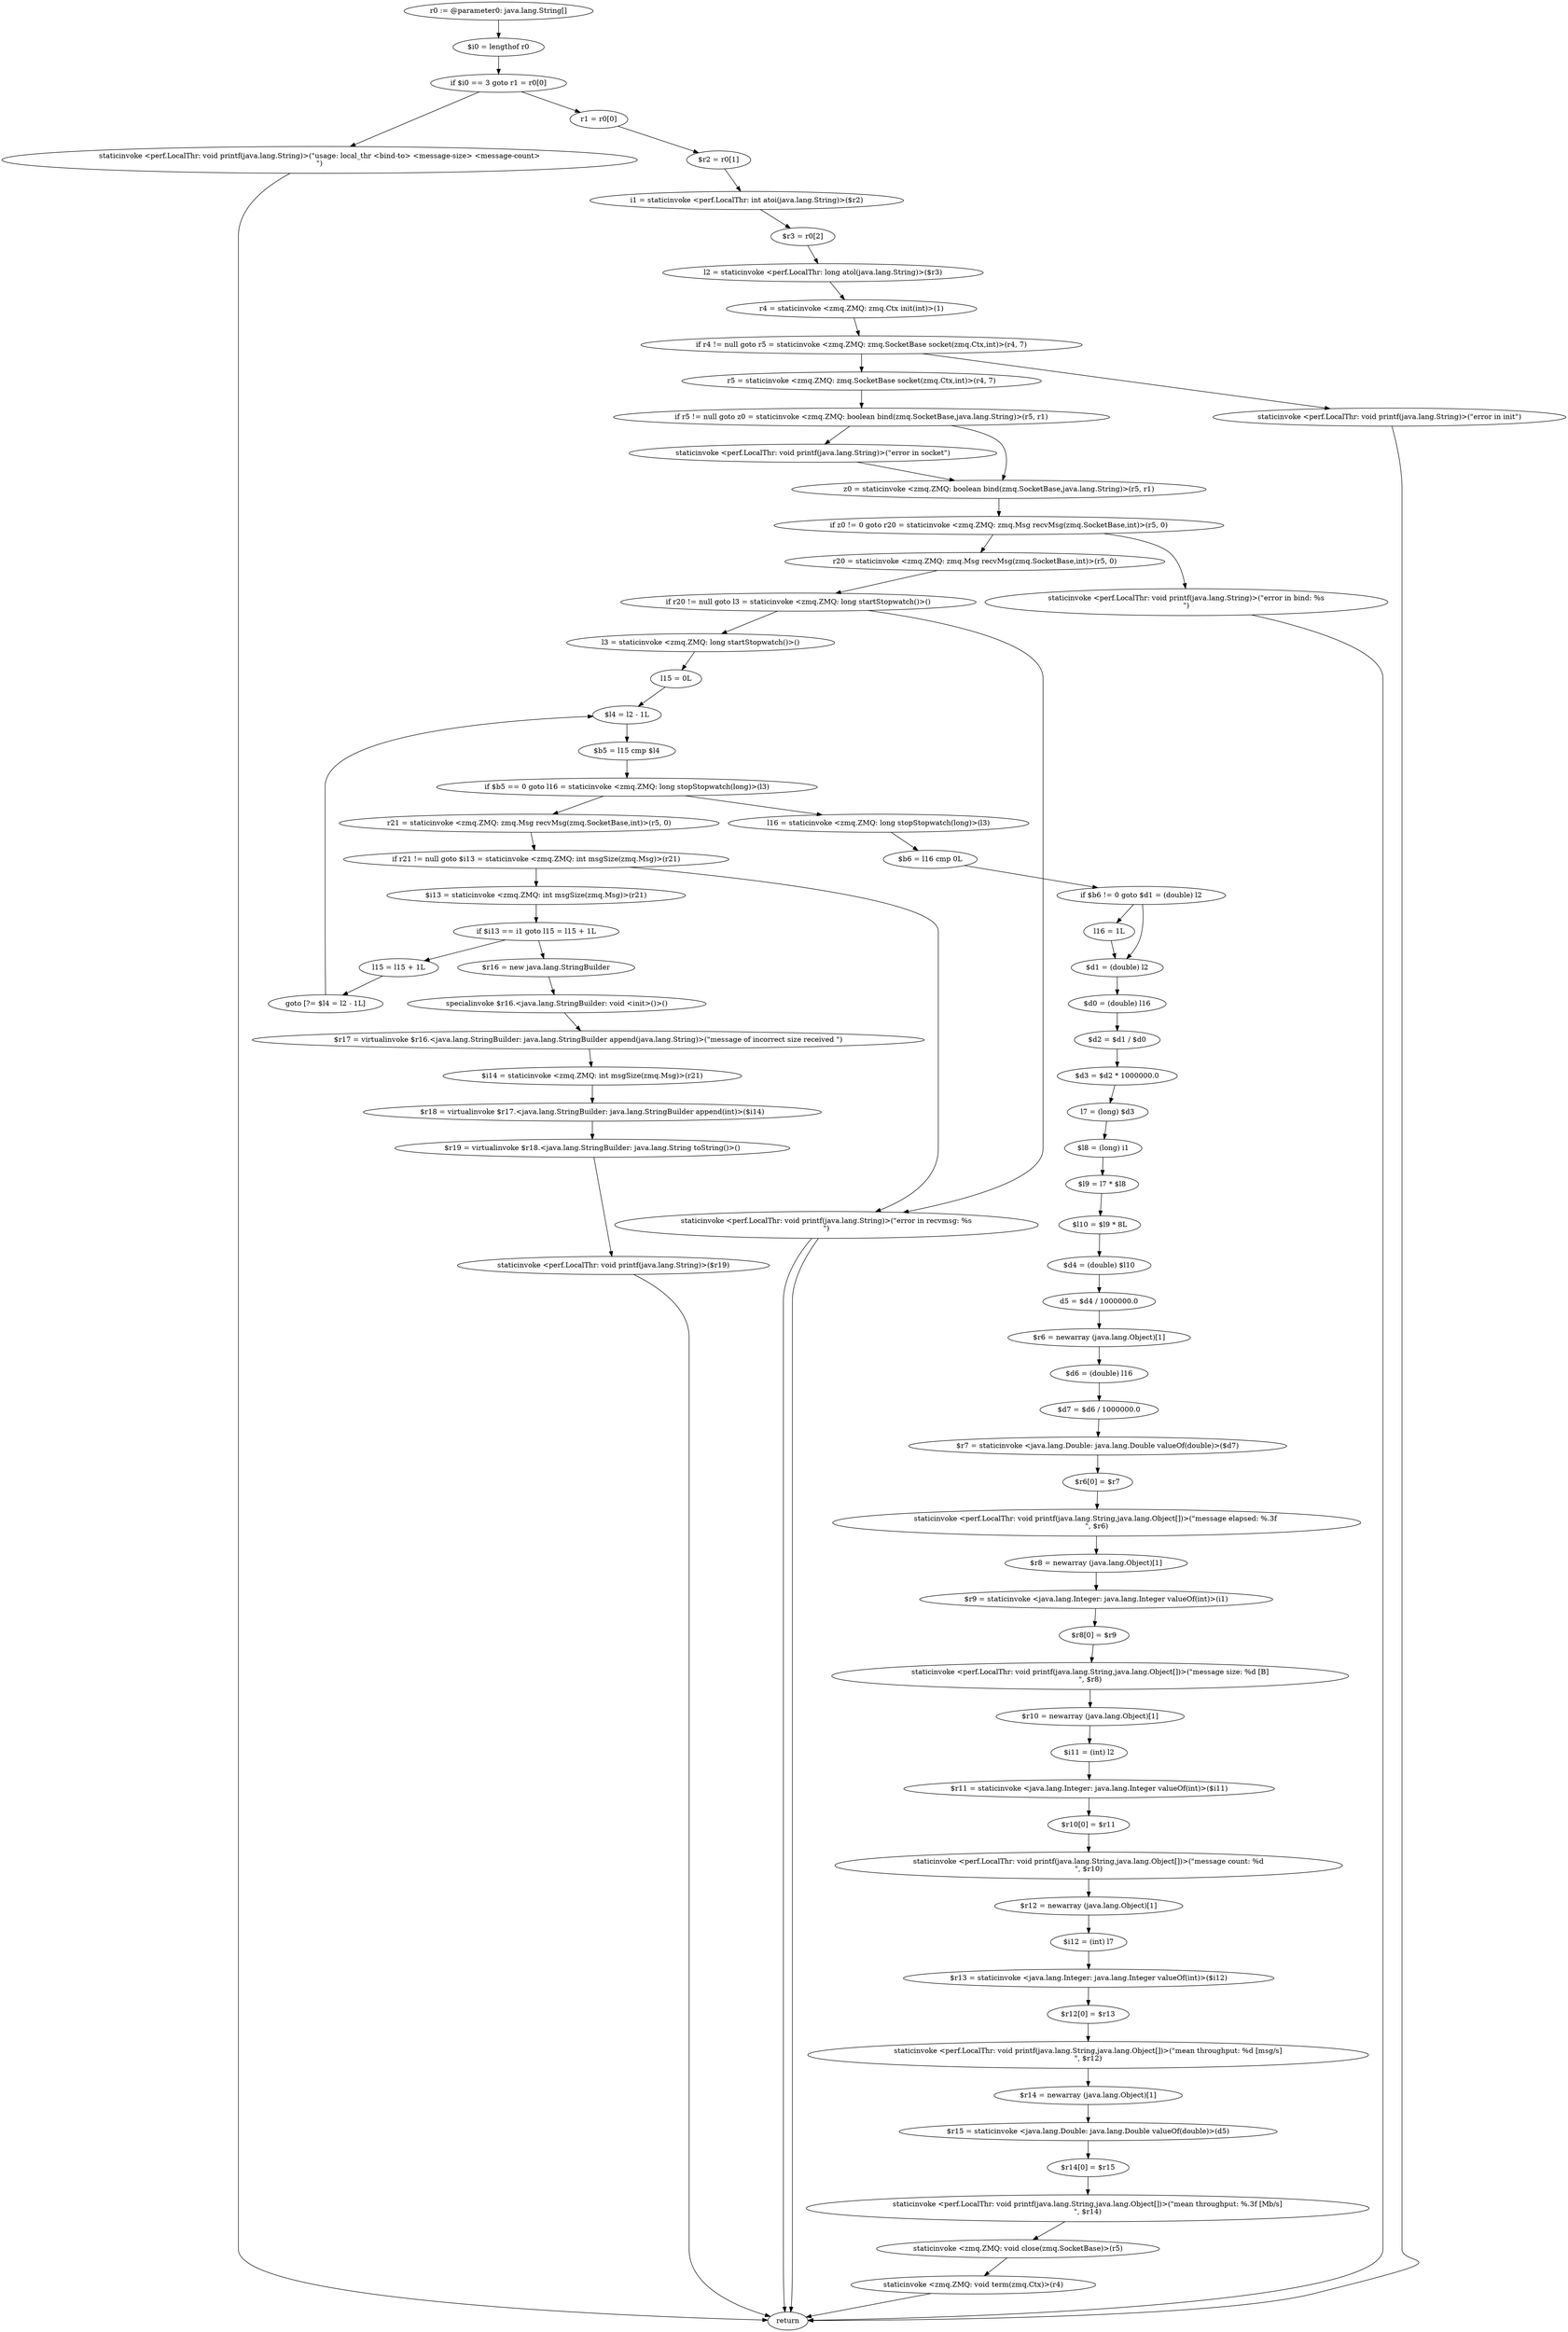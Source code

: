 digraph "unitGraph" {
    "r0 := @parameter0: java.lang.String[]"
    "$i0 = lengthof r0"
    "if $i0 == 3 goto r1 = r0[0]"
    "staticinvoke <perf.LocalThr: void printf(java.lang.String)>(\"usage: local_thr <bind-to> <message-size> <message-count>\n\")"
    "return"
    "r1 = r0[0]"
    "$r2 = r0[1]"
    "i1 = staticinvoke <perf.LocalThr: int atoi(java.lang.String)>($r2)"
    "$r3 = r0[2]"
    "l2 = staticinvoke <perf.LocalThr: long atol(java.lang.String)>($r3)"
    "r4 = staticinvoke <zmq.ZMQ: zmq.Ctx init(int)>(1)"
    "if r4 != null goto r5 = staticinvoke <zmq.ZMQ: zmq.SocketBase socket(zmq.Ctx,int)>(r4, 7)"
    "staticinvoke <perf.LocalThr: void printf(java.lang.String)>(\"error in init\")"
    "r5 = staticinvoke <zmq.ZMQ: zmq.SocketBase socket(zmq.Ctx,int)>(r4, 7)"
    "if r5 != null goto z0 = staticinvoke <zmq.ZMQ: boolean bind(zmq.SocketBase,java.lang.String)>(r5, r1)"
    "staticinvoke <perf.LocalThr: void printf(java.lang.String)>(\"error in socket\")"
    "z0 = staticinvoke <zmq.ZMQ: boolean bind(zmq.SocketBase,java.lang.String)>(r5, r1)"
    "if z0 != 0 goto r20 = staticinvoke <zmq.ZMQ: zmq.Msg recvMsg(zmq.SocketBase,int)>(r5, 0)"
    "staticinvoke <perf.LocalThr: void printf(java.lang.String)>(\"error in bind: %s\n\")"
    "r20 = staticinvoke <zmq.ZMQ: zmq.Msg recvMsg(zmq.SocketBase,int)>(r5, 0)"
    "if r20 != null goto l3 = staticinvoke <zmq.ZMQ: long startStopwatch()>()"
    "staticinvoke <perf.LocalThr: void printf(java.lang.String)>(\"error in recvmsg: %s\n\")"
    "l3 = staticinvoke <zmq.ZMQ: long startStopwatch()>()"
    "l15 = 0L"
    "$l4 = l2 - 1L"
    "$b5 = l15 cmp $l4"
    "if $b5 == 0 goto l16 = staticinvoke <zmq.ZMQ: long stopStopwatch(long)>(l3)"
    "r21 = staticinvoke <zmq.ZMQ: zmq.Msg recvMsg(zmq.SocketBase,int)>(r5, 0)"
    "if r21 != null goto $i13 = staticinvoke <zmq.ZMQ: int msgSize(zmq.Msg)>(r21)"
    "$i13 = staticinvoke <zmq.ZMQ: int msgSize(zmq.Msg)>(r21)"
    "if $i13 == i1 goto l15 = l15 + 1L"
    "$r16 = new java.lang.StringBuilder"
    "specialinvoke $r16.<java.lang.StringBuilder: void <init>()>()"
    "$r17 = virtualinvoke $r16.<java.lang.StringBuilder: java.lang.StringBuilder append(java.lang.String)>(\"message of incorrect size received \")"
    "$i14 = staticinvoke <zmq.ZMQ: int msgSize(zmq.Msg)>(r21)"
    "$r18 = virtualinvoke $r17.<java.lang.StringBuilder: java.lang.StringBuilder append(int)>($i14)"
    "$r19 = virtualinvoke $r18.<java.lang.StringBuilder: java.lang.String toString()>()"
    "staticinvoke <perf.LocalThr: void printf(java.lang.String)>($r19)"
    "l15 = l15 + 1L"
    "goto [?= $l4 = l2 - 1L]"
    "l16 = staticinvoke <zmq.ZMQ: long stopStopwatch(long)>(l3)"
    "$b6 = l16 cmp 0L"
    "if $b6 != 0 goto $d1 = (double) l2"
    "l16 = 1L"
    "$d1 = (double) l2"
    "$d0 = (double) l16"
    "$d2 = $d1 / $d0"
    "$d3 = $d2 * 1000000.0"
    "l7 = (long) $d3"
    "$l8 = (long) i1"
    "$l9 = l7 * $l8"
    "$l10 = $l9 * 8L"
    "$d4 = (double) $l10"
    "d5 = $d4 / 1000000.0"
    "$r6 = newarray (java.lang.Object)[1]"
    "$d6 = (double) l16"
    "$d7 = $d6 / 1000000.0"
    "$r7 = staticinvoke <java.lang.Double: java.lang.Double valueOf(double)>($d7)"
    "$r6[0] = $r7"
    "staticinvoke <perf.LocalThr: void printf(java.lang.String,java.lang.Object[])>(\"message elapsed: %.3f \n\", $r6)"
    "$r8 = newarray (java.lang.Object)[1]"
    "$r9 = staticinvoke <java.lang.Integer: java.lang.Integer valueOf(int)>(i1)"
    "$r8[0] = $r9"
    "staticinvoke <perf.LocalThr: void printf(java.lang.String,java.lang.Object[])>(\"message size: %d [B]\n\", $r8)"
    "$r10 = newarray (java.lang.Object)[1]"
    "$i11 = (int) l2"
    "$r11 = staticinvoke <java.lang.Integer: java.lang.Integer valueOf(int)>($i11)"
    "$r10[0] = $r11"
    "staticinvoke <perf.LocalThr: void printf(java.lang.String,java.lang.Object[])>(\"message count: %d\n\", $r10)"
    "$r12 = newarray (java.lang.Object)[1]"
    "$i12 = (int) l7"
    "$r13 = staticinvoke <java.lang.Integer: java.lang.Integer valueOf(int)>($i12)"
    "$r12[0] = $r13"
    "staticinvoke <perf.LocalThr: void printf(java.lang.String,java.lang.Object[])>(\"mean throughput: %d [msg/s]\n\", $r12)"
    "$r14 = newarray (java.lang.Object)[1]"
    "$r15 = staticinvoke <java.lang.Double: java.lang.Double valueOf(double)>(d5)"
    "$r14[0] = $r15"
    "staticinvoke <perf.LocalThr: void printf(java.lang.String,java.lang.Object[])>(\"mean throughput: %.3f [Mb/s]\n\", $r14)"
    "staticinvoke <zmq.ZMQ: void close(zmq.SocketBase)>(r5)"
    "staticinvoke <zmq.ZMQ: void term(zmq.Ctx)>(r4)"
    "r0 := @parameter0: java.lang.String[]"->"$i0 = lengthof r0";
    "$i0 = lengthof r0"->"if $i0 == 3 goto r1 = r0[0]";
    "if $i0 == 3 goto r1 = r0[0]"->"staticinvoke <perf.LocalThr: void printf(java.lang.String)>(\"usage: local_thr <bind-to> <message-size> <message-count>\n\")";
    "if $i0 == 3 goto r1 = r0[0]"->"r1 = r0[0]";
    "staticinvoke <perf.LocalThr: void printf(java.lang.String)>(\"usage: local_thr <bind-to> <message-size> <message-count>\n\")"->"return";
    "r1 = r0[0]"->"$r2 = r0[1]";
    "$r2 = r0[1]"->"i1 = staticinvoke <perf.LocalThr: int atoi(java.lang.String)>($r2)";
    "i1 = staticinvoke <perf.LocalThr: int atoi(java.lang.String)>($r2)"->"$r3 = r0[2]";
    "$r3 = r0[2]"->"l2 = staticinvoke <perf.LocalThr: long atol(java.lang.String)>($r3)";
    "l2 = staticinvoke <perf.LocalThr: long atol(java.lang.String)>($r3)"->"r4 = staticinvoke <zmq.ZMQ: zmq.Ctx init(int)>(1)";
    "r4 = staticinvoke <zmq.ZMQ: zmq.Ctx init(int)>(1)"->"if r4 != null goto r5 = staticinvoke <zmq.ZMQ: zmq.SocketBase socket(zmq.Ctx,int)>(r4, 7)";
    "if r4 != null goto r5 = staticinvoke <zmq.ZMQ: zmq.SocketBase socket(zmq.Ctx,int)>(r4, 7)"->"staticinvoke <perf.LocalThr: void printf(java.lang.String)>(\"error in init\")";
    "if r4 != null goto r5 = staticinvoke <zmq.ZMQ: zmq.SocketBase socket(zmq.Ctx,int)>(r4, 7)"->"r5 = staticinvoke <zmq.ZMQ: zmq.SocketBase socket(zmq.Ctx,int)>(r4, 7)";
    "staticinvoke <perf.LocalThr: void printf(java.lang.String)>(\"error in init\")"->"return";
    "r5 = staticinvoke <zmq.ZMQ: zmq.SocketBase socket(zmq.Ctx,int)>(r4, 7)"->"if r5 != null goto z0 = staticinvoke <zmq.ZMQ: boolean bind(zmq.SocketBase,java.lang.String)>(r5, r1)";
    "if r5 != null goto z0 = staticinvoke <zmq.ZMQ: boolean bind(zmq.SocketBase,java.lang.String)>(r5, r1)"->"staticinvoke <perf.LocalThr: void printf(java.lang.String)>(\"error in socket\")";
    "if r5 != null goto z0 = staticinvoke <zmq.ZMQ: boolean bind(zmq.SocketBase,java.lang.String)>(r5, r1)"->"z0 = staticinvoke <zmq.ZMQ: boolean bind(zmq.SocketBase,java.lang.String)>(r5, r1)";
    "staticinvoke <perf.LocalThr: void printf(java.lang.String)>(\"error in socket\")"->"z0 = staticinvoke <zmq.ZMQ: boolean bind(zmq.SocketBase,java.lang.String)>(r5, r1)";
    "z0 = staticinvoke <zmq.ZMQ: boolean bind(zmq.SocketBase,java.lang.String)>(r5, r1)"->"if z0 != 0 goto r20 = staticinvoke <zmq.ZMQ: zmq.Msg recvMsg(zmq.SocketBase,int)>(r5, 0)";
    "if z0 != 0 goto r20 = staticinvoke <zmq.ZMQ: zmq.Msg recvMsg(zmq.SocketBase,int)>(r5, 0)"->"staticinvoke <perf.LocalThr: void printf(java.lang.String)>(\"error in bind: %s\n\")";
    "if z0 != 0 goto r20 = staticinvoke <zmq.ZMQ: zmq.Msg recvMsg(zmq.SocketBase,int)>(r5, 0)"->"r20 = staticinvoke <zmq.ZMQ: zmq.Msg recvMsg(zmq.SocketBase,int)>(r5, 0)";
    "staticinvoke <perf.LocalThr: void printf(java.lang.String)>(\"error in bind: %s\n\")"->"return";
    "r20 = staticinvoke <zmq.ZMQ: zmq.Msg recvMsg(zmq.SocketBase,int)>(r5, 0)"->"if r20 != null goto l3 = staticinvoke <zmq.ZMQ: long startStopwatch()>()";
    "if r20 != null goto l3 = staticinvoke <zmq.ZMQ: long startStopwatch()>()"->"staticinvoke <perf.LocalThr: void printf(java.lang.String)>(\"error in recvmsg: %s\n\")";
    "if r20 != null goto l3 = staticinvoke <zmq.ZMQ: long startStopwatch()>()"->"l3 = staticinvoke <zmq.ZMQ: long startStopwatch()>()";
    "staticinvoke <perf.LocalThr: void printf(java.lang.String)>(\"error in recvmsg: %s\n\")"->"return";
    "l3 = staticinvoke <zmq.ZMQ: long startStopwatch()>()"->"l15 = 0L";
    "l15 = 0L"->"$l4 = l2 - 1L";
    "$l4 = l2 - 1L"->"$b5 = l15 cmp $l4";
    "$b5 = l15 cmp $l4"->"if $b5 == 0 goto l16 = staticinvoke <zmq.ZMQ: long stopStopwatch(long)>(l3)";
    "if $b5 == 0 goto l16 = staticinvoke <zmq.ZMQ: long stopStopwatch(long)>(l3)"->"r21 = staticinvoke <zmq.ZMQ: zmq.Msg recvMsg(zmq.SocketBase,int)>(r5, 0)";
    "if $b5 == 0 goto l16 = staticinvoke <zmq.ZMQ: long stopStopwatch(long)>(l3)"->"l16 = staticinvoke <zmq.ZMQ: long stopStopwatch(long)>(l3)";
    "r21 = staticinvoke <zmq.ZMQ: zmq.Msg recvMsg(zmq.SocketBase,int)>(r5, 0)"->"if r21 != null goto $i13 = staticinvoke <zmq.ZMQ: int msgSize(zmq.Msg)>(r21)";
    "if r21 != null goto $i13 = staticinvoke <zmq.ZMQ: int msgSize(zmq.Msg)>(r21)"->"staticinvoke <perf.LocalThr: void printf(java.lang.String)>(\"error in recvmsg: %s\n\")";
    "if r21 != null goto $i13 = staticinvoke <zmq.ZMQ: int msgSize(zmq.Msg)>(r21)"->"$i13 = staticinvoke <zmq.ZMQ: int msgSize(zmq.Msg)>(r21)";
    "staticinvoke <perf.LocalThr: void printf(java.lang.String)>(\"error in recvmsg: %s\n\")"->"return";
    "$i13 = staticinvoke <zmq.ZMQ: int msgSize(zmq.Msg)>(r21)"->"if $i13 == i1 goto l15 = l15 + 1L";
    "if $i13 == i1 goto l15 = l15 + 1L"->"$r16 = new java.lang.StringBuilder";
    "if $i13 == i1 goto l15 = l15 + 1L"->"l15 = l15 + 1L";
    "$r16 = new java.lang.StringBuilder"->"specialinvoke $r16.<java.lang.StringBuilder: void <init>()>()";
    "specialinvoke $r16.<java.lang.StringBuilder: void <init>()>()"->"$r17 = virtualinvoke $r16.<java.lang.StringBuilder: java.lang.StringBuilder append(java.lang.String)>(\"message of incorrect size received \")";
    "$r17 = virtualinvoke $r16.<java.lang.StringBuilder: java.lang.StringBuilder append(java.lang.String)>(\"message of incorrect size received \")"->"$i14 = staticinvoke <zmq.ZMQ: int msgSize(zmq.Msg)>(r21)";
    "$i14 = staticinvoke <zmq.ZMQ: int msgSize(zmq.Msg)>(r21)"->"$r18 = virtualinvoke $r17.<java.lang.StringBuilder: java.lang.StringBuilder append(int)>($i14)";
    "$r18 = virtualinvoke $r17.<java.lang.StringBuilder: java.lang.StringBuilder append(int)>($i14)"->"$r19 = virtualinvoke $r18.<java.lang.StringBuilder: java.lang.String toString()>()";
    "$r19 = virtualinvoke $r18.<java.lang.StringBuilder: java.lang.String toString()>()"->"staticinvoke <perf.LocalThr: void printf(java.lang.String)>($r19)";
    "staticinvoke <perf.LocalThr: void printf(java.lang.String)>($r19)"->"return";
    "l15 = l15 + 1L"->"goto [?= $l4 = l2 - 1L]";
    "goto [?= $l4 = l2 - 1L]"->"$l4 = l2 - 1L";
    "l16 = staticinvoke <zmq.ZMQ: long stopStopwatch(long)>(l3)"->"$b6 = l16 cmp 0L";
    "$b6 = l16 cmp 0L"->"if $b6 != 0 goto $d1 = (double) l2";
    "if $b6 != 0 goto $d1 = (double) l2"->"l16 = 1L";
    "if $b6 != 0 goto $d1 = (double) l2"->"$d1 = (double) l2";
    "l16 = 1L"->"$d1 = (double) l2";
    "$d1 = (double) l2"->"$d0 = (double) l16";
    "$d0 = (double) l16"->"$d2 = $d1 / $d0";
    "$d2 = $d1 / $d0"->"$d3 = $d2 * 1000000.0";
    "$d3 = $d2 * 1000000.0"->"l7 = (long) $d3";
    "l7 = (long) $d3"->"$l8 = (long) i1";
    "$l8 = (long) i1"->"$l9 = l7 * $l8";
    "$l9 = l7 * $l8"->"$l10 = $l9 * 8L";
    "$l10 = $l9 * 8L"->"$d4 = (double) $l10";
    "$d4 = (double) $l10"->"d5 = $d4 / 1000000.0";
    "d5 = $d4 / 1000000.0"->"$r6 = newarray (java.lang.Object)[1]";
    "$r6 = newarray (java.lang.Object)[1]"->"$d6 = (double) l16";
    "$d6 = (double) l16"->"$d7 = $d6 / 1000000.0";
    "$d7 = $d6 / 1000000.0"->"$r7 = staticinvoke <java.lang.Double: java.lang.Double valueOf(double)>($d7)";
    "$r7 = staticinvoke <java.lang.Double: java.lang.Double valueOf(double)>($d7)"->"$r6[0] = $r7";
    "$r6[0] = $r7"->"staticinvoke <perf.LocalThr: void printf(java.lang.String,java.lang.Object[])>(\"message elapsed: %.3f \n\", $r6)";
    "staticinvoke <perf.LocalThr: void printf(java.lang.String,java.lang.Object[])>(\"message elapsed: %.3f \n\", $r6)"->"$r8 = newarray (java.lang.Object)[1]";
    "$r8 = newarray (java.lang.Object)[1]"->"$r9 = staticinvoke <java.lang.Integer: java.lang.Integer valueOf(int)>(i1)";
    "$r9 = staticinvoke <java.lang.Integer: java.lang.Integer valueOf(int)>(i1)"->"$r8[0] = $r9";
    "$r8[0] = $r9"->"staticinvoke <perf.LocalThr: void printf(java.lang.String,java.lang.Object[])>(\"message size: %d [B]\n\", $r8)";
    "staticinvoke <perf.LocalThr: void printf(java.lang.String,java.lang.Object[])>(\"message size: %d [B]\n\", $r8)"->"$r10 = newarray (java.lang.Object)[1]";
    "$r10 = newarray (java.lang.Object)[1]"->"$i11 = (int) l2";
    "$i11 = (int) l2"->"$r11 = staticinvoke <java.lang.Integer: java.lang.Integer valueOf(int)>($i11)";
    "$r11 = staticinvoke <java.lang.Integer: java.lang.Integer valueOf(int)>($i11)"->"$r10[0] = $r11";
    "$r10[0] = $r11"->"staticinvoke <perf.LocalThr: void printf(java.lang.String,java.lang.Object[])>(\"message count: %d\n\", $r10)";
    "staticinvoke <perf.LocalThr: void printf(java.lang.String,java.lang.Object[])>(\"message count: %d\n\", $r10)"->"$r12 = newarray (java.lang.Object)[1]";
    "$r12 = newarray (java.lang.Object)[1]"->"$i12 = (int) l7";
    "$i12 = (int) l7"->"$r13 = staticinvoke <java.lang.Integer: java.lang.Integer valueOf(int)>($i12)";
    "$r13 = staticinvoke <java.lang.Integer: java.lang.Integer valueOf(int)>($i12)"->"$r12[0] = $r13";
    "$r12[0] = $r13"->"staticinvoke <perf.LocalThr: void printf(java.lang.String,java.lang.Object[])>(\"mean throughput: %d [msg/s]\n\", $r12)";
    "staticinvoke <perf.LocalThr: void printf(java.lang.String,java.lang.Object[])>(\"mean throughput: %d [msg/s]\n\", $r12)"->"$r14 = newarray (java.lang.Object)[1]";
    "$r14 = newarray (java.lang.Object)[1]"->"$r15 = staticinvoke <java.lang.Double: java.lang.Double valueOf(double)>(d5)";
    "$r15 = staticinvoke <java.lang.Double: java.lang.Double valueOf(double)>(d5)"->"$r14[0] = $r15";
    "$r14[0] = $r15"->"staticinvoke <perf.LocalThr: void printf(java.lang.String,java.lang.Object[])>(\"mean throughput: %.3f [Mb/s]\n\", $r14)";
    "staticinvoke <perf.LocalThr: void printf(java.lang.String,java.lang.Object[])>(\"mean throughput: %.3f [Mb/s]\n\", $r14)"->"staticinvoke <zmq.ZMQ: void close(zmq.SocketBase)>(r5)";
    "staticinvoke <zmq.ZMQ: void close(zmq.SocketBase)>(r5)"->"staticinvoke <zmq.ZMQ: void term(zmq.Ctx)>(r4)";
    "staticinvoke <zmq.ZMQ: void term(zmq.Ctx)>(r4)"->"return";
}
